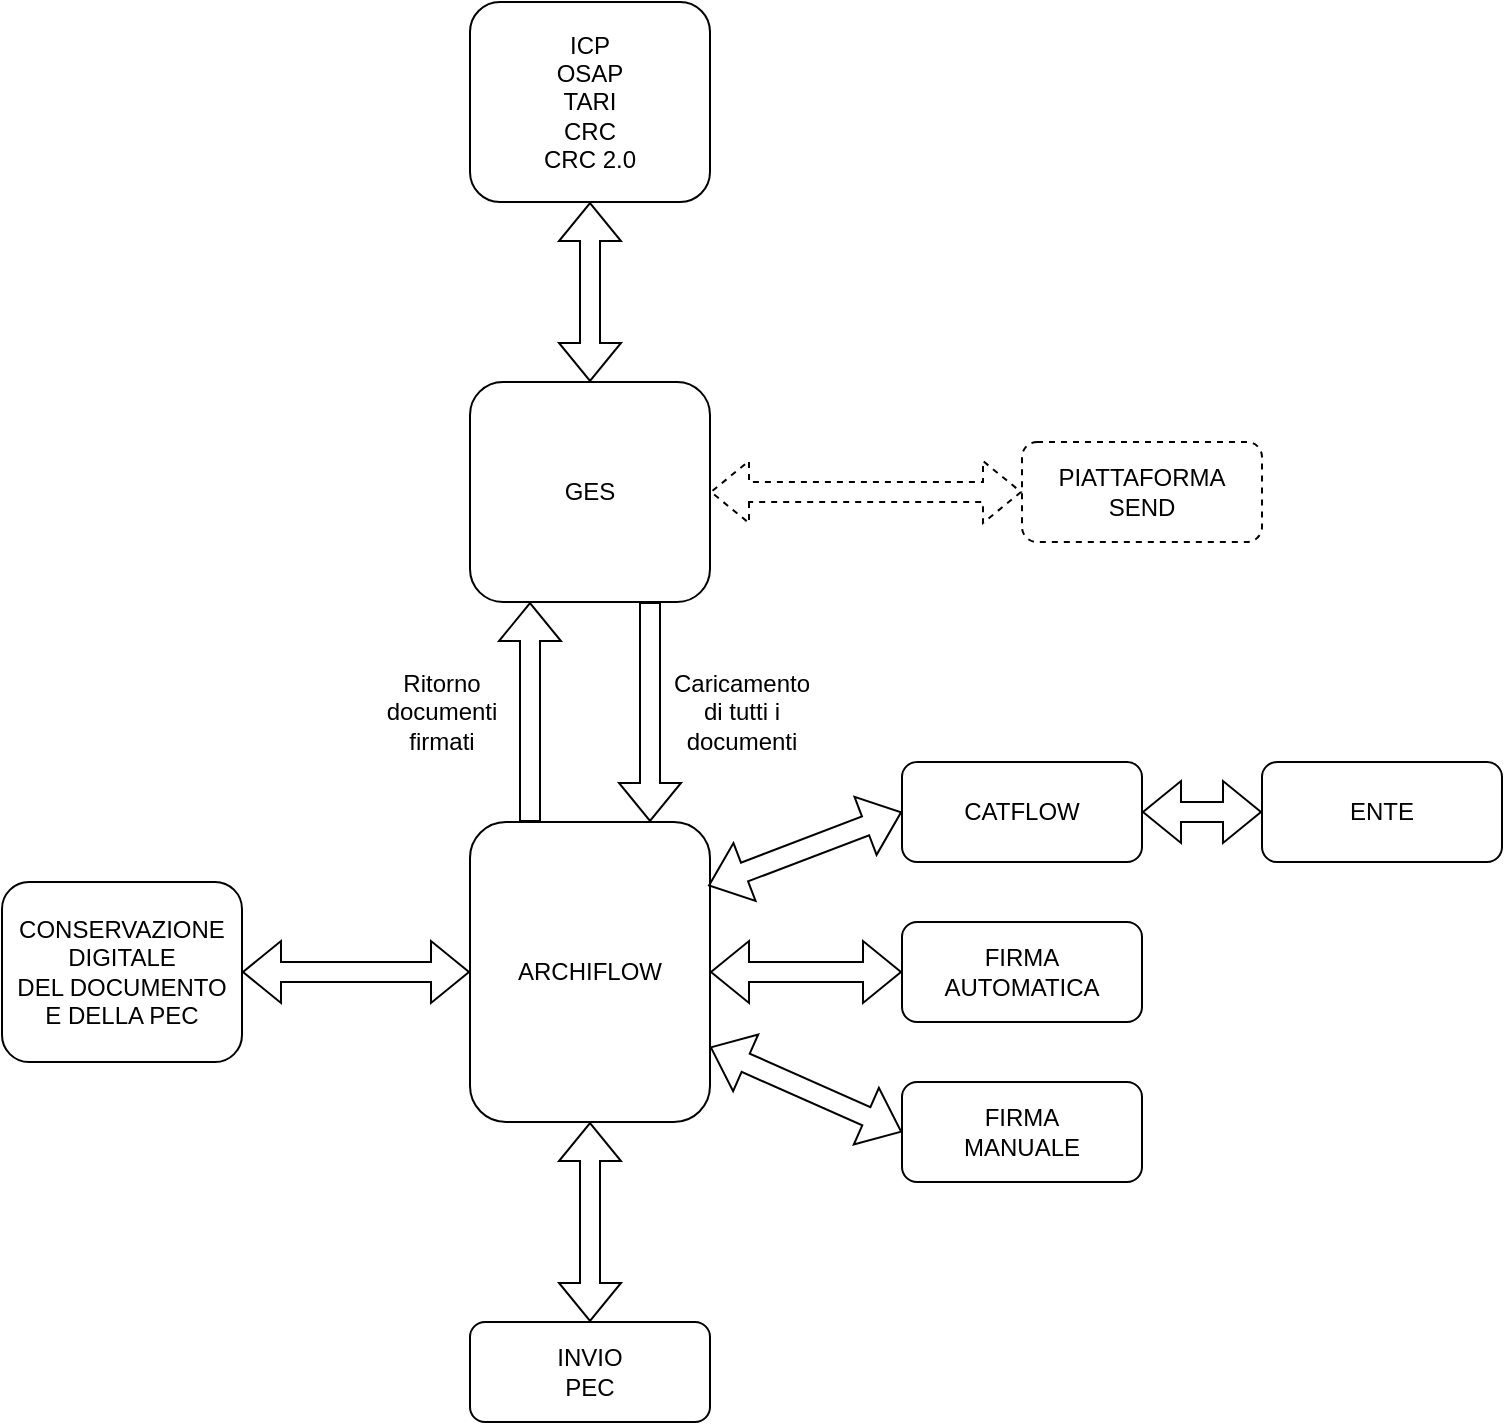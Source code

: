 <mxfile version="24.0.6" type="github">
  <diagram name="Pagina-1" id="iFga_gO1SLy5goV0IBSG">
    <mxGraphModel dx="1434" dy="746" grid="1" gridSize="10" guides="1" tooltips="1" connect="1" arrows="1" fold="1" page="1" pageScale="1" pageWidth="827" pageHeight="1169" math="0" shadow="0">
      <root>
        <mxCell id="0" />
        <mxCell id="1" parent="0" />
        <mxCell id="JwesNAUd77x39-J_UGq0-1" value="ICP&lt;div&gt;OSAP&lt;/div&gt;&lt;div&gt;TARI&lt;/div&gt;&lt;div&gt;CRC&lt;/div&gt;&lt;div&gt;CRC 2.0&lt;/div&gt;" style="rounded=1;whiteSpace=wrap;html=1;" vertex="1" parent="1">
          <mxGeometry x="294" y="20" width="120" height="100" as="geometry" />
        </mxCell>
        <mxCell id="JwesNAUd77x39-J_UGq0-2" value="&lt;div&gt;GES&lt;/div&gt;" style="rounded=1;whiteSpace=wrap;html=1;" vertex="1" parent="1">
          <mxGeometry x="294" y="210" width="120" height="110" as="geometry" />
        </mxCell>
        <mxCell id="JwesNAUd77x39-J_UGq0-3" value="&lt;div&gt;ARCHIFLOW&lt;/div&gt;" style="rounded=1;whiteSpace=wrap;html=1;" vertex="1" parent="1">
          <mxGeometry x="294" y="430" width="120" height="150" as="geometry" />
        </mxCell>
        <mxCell id="JwesNAUd77x39-J_UGq0-4" value="&lt;div&gt;CATFLOW&lt;/div&gt;" style="rounded=1;whiteSpace=wrap;html=1;" vertex="1" parent="1">
          <mxGeometry x="510" y="400" width="120" height="50" as="geometry" />
        </mxCell>
        <mxCell id="JwesNAUd77x39-J_UGq0-7" value="" style="shape=flexArrow;endArrow=classic;html=1;rounded=0;entryX=0.75;entryY=0;entryDx=0;entryDy=0;exitX=0.75;exitY=1;exitDx=0;exitDy=0;" edge="1" parent="1" source="JwesNAUd77x39-J_UGq0-2" target="JwesNAUd77x39-J_UGq0-3">
          <mxGeometry width="50" height="50" relative="1" as="geometry">
            <mxPoint x="400" y="340" as="sourcePoint" />
            <mxPoint x="440" y="360" as="targetPoint" />
          </mxGeometry>
        </mxCell>
        <mxCell id="JwesNAUd77x39-J_UGq0-8" value="Caricamento di tutti i documenti" style="text;html=1;align=center;verticalAlign=middle;whiteSpace=wrap;rounded=0;" vertex="1" parent="1">
          <mxGeometry x="400" y="360" width="60" height="30" as="geometry" />
        </mxCell>
        <mxCell id="JwesNAUd77x39-J_UGq0-9" value="&lt;div&gt;FIRMA&lt;/div&gt;&lt;div&gt;AUTOMATICA&lt;/div&gt;" style="rounded=1;whiteSpace=wrap;html=1;" vertex="1" parent="1">
          <mxGeometry x="510" y="480" width="120" height="50" as="geometry" />
        </mxCell>
        <mxCell id="JwesNAUd77x39-J_UGq0-10" value="&lt;div&gt;FIRMA&lt;/div&gt;&lt;div&gt;MANUALE&lt;/div&gt;" style="rounded=1;whiteSpace=wrap;html=1;" vertex="1" parent="1">
          <mxGeometry x="510" y="560" width="120" height="50" as="geometry" />
        </mxCell>
        <mxCell id="JwesNAUd77x39-J_UGq0-11" value="&lt;div&gt;ENTE&lt;/div&gt;" style="rounded=1;whiteSpace=wrap;html=1;" vertex="1" parent="1">
          <mxGeometry x="690" y="400" width="120" height="50" as="geometry" />
        </mxCell>
        <mxCell id="JwesNAUd77x39-J_UGq0-12" value="" style="shape=flexArrow;endArrow=classic;startArrow=classic;html=1;rounded=0;entryX=0;entryY=0.5;entryDx=0;entryDy=0;exitX=1;exitY=0.5;exitDx=0;exitDy=0;" edge="1" parent="1" source="JwesNAUd77x39-J_UGq0-4" target="JwesNAUd77x39-J_UGq0-11">
          <mxGeometry width="100" height="100" relative="1" as="geometry">
            <mxPoint x="360" y="430" as="sourcePoint" />
            <mxPoint x="460" y="330" as="targetPoint" />
          </mxGeometry>
        </mxCell>
        <mxCell id="JwesNAUd77x39-J_UGq0-13" value="" style="shape=flexArrow;endArrow=classic;startArrow=classic;html=1;rounded=0;entryX=0;entryY=0.5;entryDx=0;entryDy=0;exitX=0.992;exitY=0.213;exitDx=0;exitDy=0;exitPerimeter=0;" edge="1" parent="1" source="JwesNAUd77x39-J_UGq0-3" target="JwesNAUd77x39-J_UGq0-4">
          <mxGeometry width="100" height="100" relative="1" as="geometry">
            <mxPoint x="360" y="430" as="sourcePoint" />
            <mxPoint x="460" y="330" as="targetPoint" />
          </mxGeometry>
        </mxCell>
        <mxCell id="JwesNAUd77x39-J_UGq0-14" value="" style="shape=flexArrow;endArrow=classic;startArrow=classic;html=1;rounded=0;entryX=0;entryY=0.5;entryDx=0;entryDy=0;exitX=1;exitY=0.5;exitDx=0;exitDy=0;" edge="1" parent="1" source="JwesNAUd77x39-J_UGq0-3" target="JwesNAUd77x39-J_UGq0-9">
          <mxGeometry width="100" height="100" relative="1" as="geometry">
            <mxPoint x="360" y="430" as="sourcePoint" />
            <mxPoint x="460" y="330" as="targetPoint" />
          </mxGeometry>
        </mxCell>
        <mxCell id="JwesNAUd77x39-J_UGq0-15" value="" style="shape=flexArrow;endArrow=classic;startArrow=classic;html=1;rounded=0;entryX=0;entryY=0.5;entryDx=0;entryDy=0;exitX=1;exitY=0.75;exitDx=0;exitDy=0;" edge="1" parent="1" source="JwesNAUd77x39-J_UGq0-3" target="JwesNAUd77x39-J_UGq0-10">
          <mxGeometry width="100" height="100" relative="1" as="geometry">
            <mxPoint x="360" y="430" as="sourcePoint" />
            <mxPoint x="460" y="330" as="targetPoint" />
          </mxGeometry>
        </mxCell>
        <mxCell id="JwesNAUd77x39-J_UGq0-16" value="&lt;div&gt;INVIO&lt;/div&gt;&lt;div&gt;PEC&lt;/div&gt;" style="rounded=1;whiteSpace=wrap;html=1;" vertex="1" parent="1">
          <mxGeometry x="294" y="680" width="120" height="50" as="geometry" />
        </mxCell>
        <mxCell id="JwesNAUd77x39-J_UGq0-17" value="" style="shape=flexArrow;endArrow=classic;startArrow=classic;html=1;rounded=0;exitX=0.5;exitY=1;exitDx=0;exitDy=0;entryX=0.5;entryY=0;entryDx=0;entryDy=0;" edge="1" parent="1" source="JwesNAUd77x39-J_UGq0-3" target="JwesNAUd77x39-J_UGq0-16">
          <mxGeometry width="100" height="100" relative="1" as="geometry">
            <mxPoint x="360" y="530" as="sourcePoint" />
            <mxPoint x="460" y="430" as="targetPoint" />
          </mxGeometry>
        </mxCell>
        <mxCell id="JwesNAUd77x39-J_UGq0-18" value="&lt;div&gt;CONSERVAZIONE&lt;/div&gt;&lt;div&gt;DIGITALE&lt;/div&gt;&lt;div&gt;DEL DOCUMENTO&lt;/div&gt;&lt;div&gt;E DELLA PEC&lt;/div&gt;" style="rounded=1;whiteSpace=wrap;html=1;" vertex="1" parent="1">
          <mxGeometry x="60" y="460" width="120" height="90" as="geometry" />
        </mxCell>
        <mxCell id="JwesNAUd77x39-J_UGq0-19" value="" style="shape=flexArrow;endArrow=classic;startArrow=classic;html=1;rounded=0;exitX=1;exitY=0.5;exitDx=0;exitDy=0;entryX=0;entryY=0.5;entryDx=0;entryDy=0;" edge="1" parent="1" source="JwesNAUd77x39-J_UGq0-18" target="JwesNAUd77x39-J_UGq0-3">
          <mxGeometry width="100" height="100" relative="1" as="geometry">
            <mxPoint x="360" y="530" as="sourcePoint" />
            <mxPoint x="460" y="430" as="targetPoint" />
          </mxGeometry>
        </mxCell>
        <mxCell id="JwesNAUd77x39-J_UGq0-20" value="" style="shape=flexArrow;endArrow=classic;html=1;rounded=0;entryX=0.25;entryY=1;entryDx=0;entryDy=0;exitX=0.25;exitY=0;exitDx=0;exitDy=0;" edge="1" parent="1" source="JwesNAUd77x39-J_UGq0-3" target="JwesNAUd77x39-J_UGq0-2">
          <mxGeometry width="50" height="50" relative="1" as="geometry">
            <mxPoint x="390" y="510" as="sourcePoint" />
            <mxPoint x="440" y="460" as="targetPoint" />
          </mxGeometry>
        </mxCell>
        <mxCell id="JwesNAUd77x39-J_UGq0-21" value="Ritorno&lt;div&gt;documenti&lt;/div&gt;&lt;div&gt;firmati&lt;/div&gt;" style="text;html=1;align=center;verticalAlign=middle;whiteSpace=wrap;rounded=0;" vertex="1" parent="1">
          <mxGeometry x="250" y="360" width="60" height="30" as="geometry" />
        </mxCell>
        <mxCell id="JwesNAUd77x39-J_UGq0-22" value="" style="shape=flexArrow;endArrow=classic;startArrow=classic;html=1;rounded=0;entryX=0.5;entryY=0;entryDx=0;entryDy=0;exitX=0.5;exitY=1;exitDx=0;exitDy=0;" edge="1" parent="1" source="JwesNAUd77x39-J_UGq0-1" target="JwesNAUd77x39-J_UGq0-2">
          <mxGeometry width="100" height="100" relative="1" as="geometry">
            <mxPoint x="360" y="430" as="sourcePoint" />
            <mxPoint x="460" y="330" as="targetPoint" />
          </mxGeometry>
        </mxCell>
        <mxCell id="JwesNAUd77x39-J_UGq0-23" value="PIATTAFORMA SEND" style="rounded=1;whiteSpace=wrap;html=1;dashed=1;" vertex="1" parent="1">
          <mxGeometry x="570" y="240" width="120" height="50" as="geometry" />
        </mxCell>
        <mxCell id="JwesNAUd77x39-J_UGq0-24" value="" style="shape=flexArrow;endArrow=classic;startArrow=classic;html=1;rounded=0;entryX=0;entryY=0.5;entryDx=0;entryDy=0;exitX=1;exitY=0.5;exitDx=0;exitDy=0;dashed=1;" edge="1" parent="1" source="JwesNAUd77x39-J_UGq0-2" target="JwesNAUd77x39-J_UGq0-23">
          <mxGeometry width="100" height="100" relative="1" as="geometry">
            <mxPoint x="360" y="430" as="sourcePoint" />
            <mxPoint x="460" y="330" as="targetPoint" />
          </mxGeometry>
        </mxCell>
      </root>
    </mxGraphModel>
  </diagram>
</mxfile>
